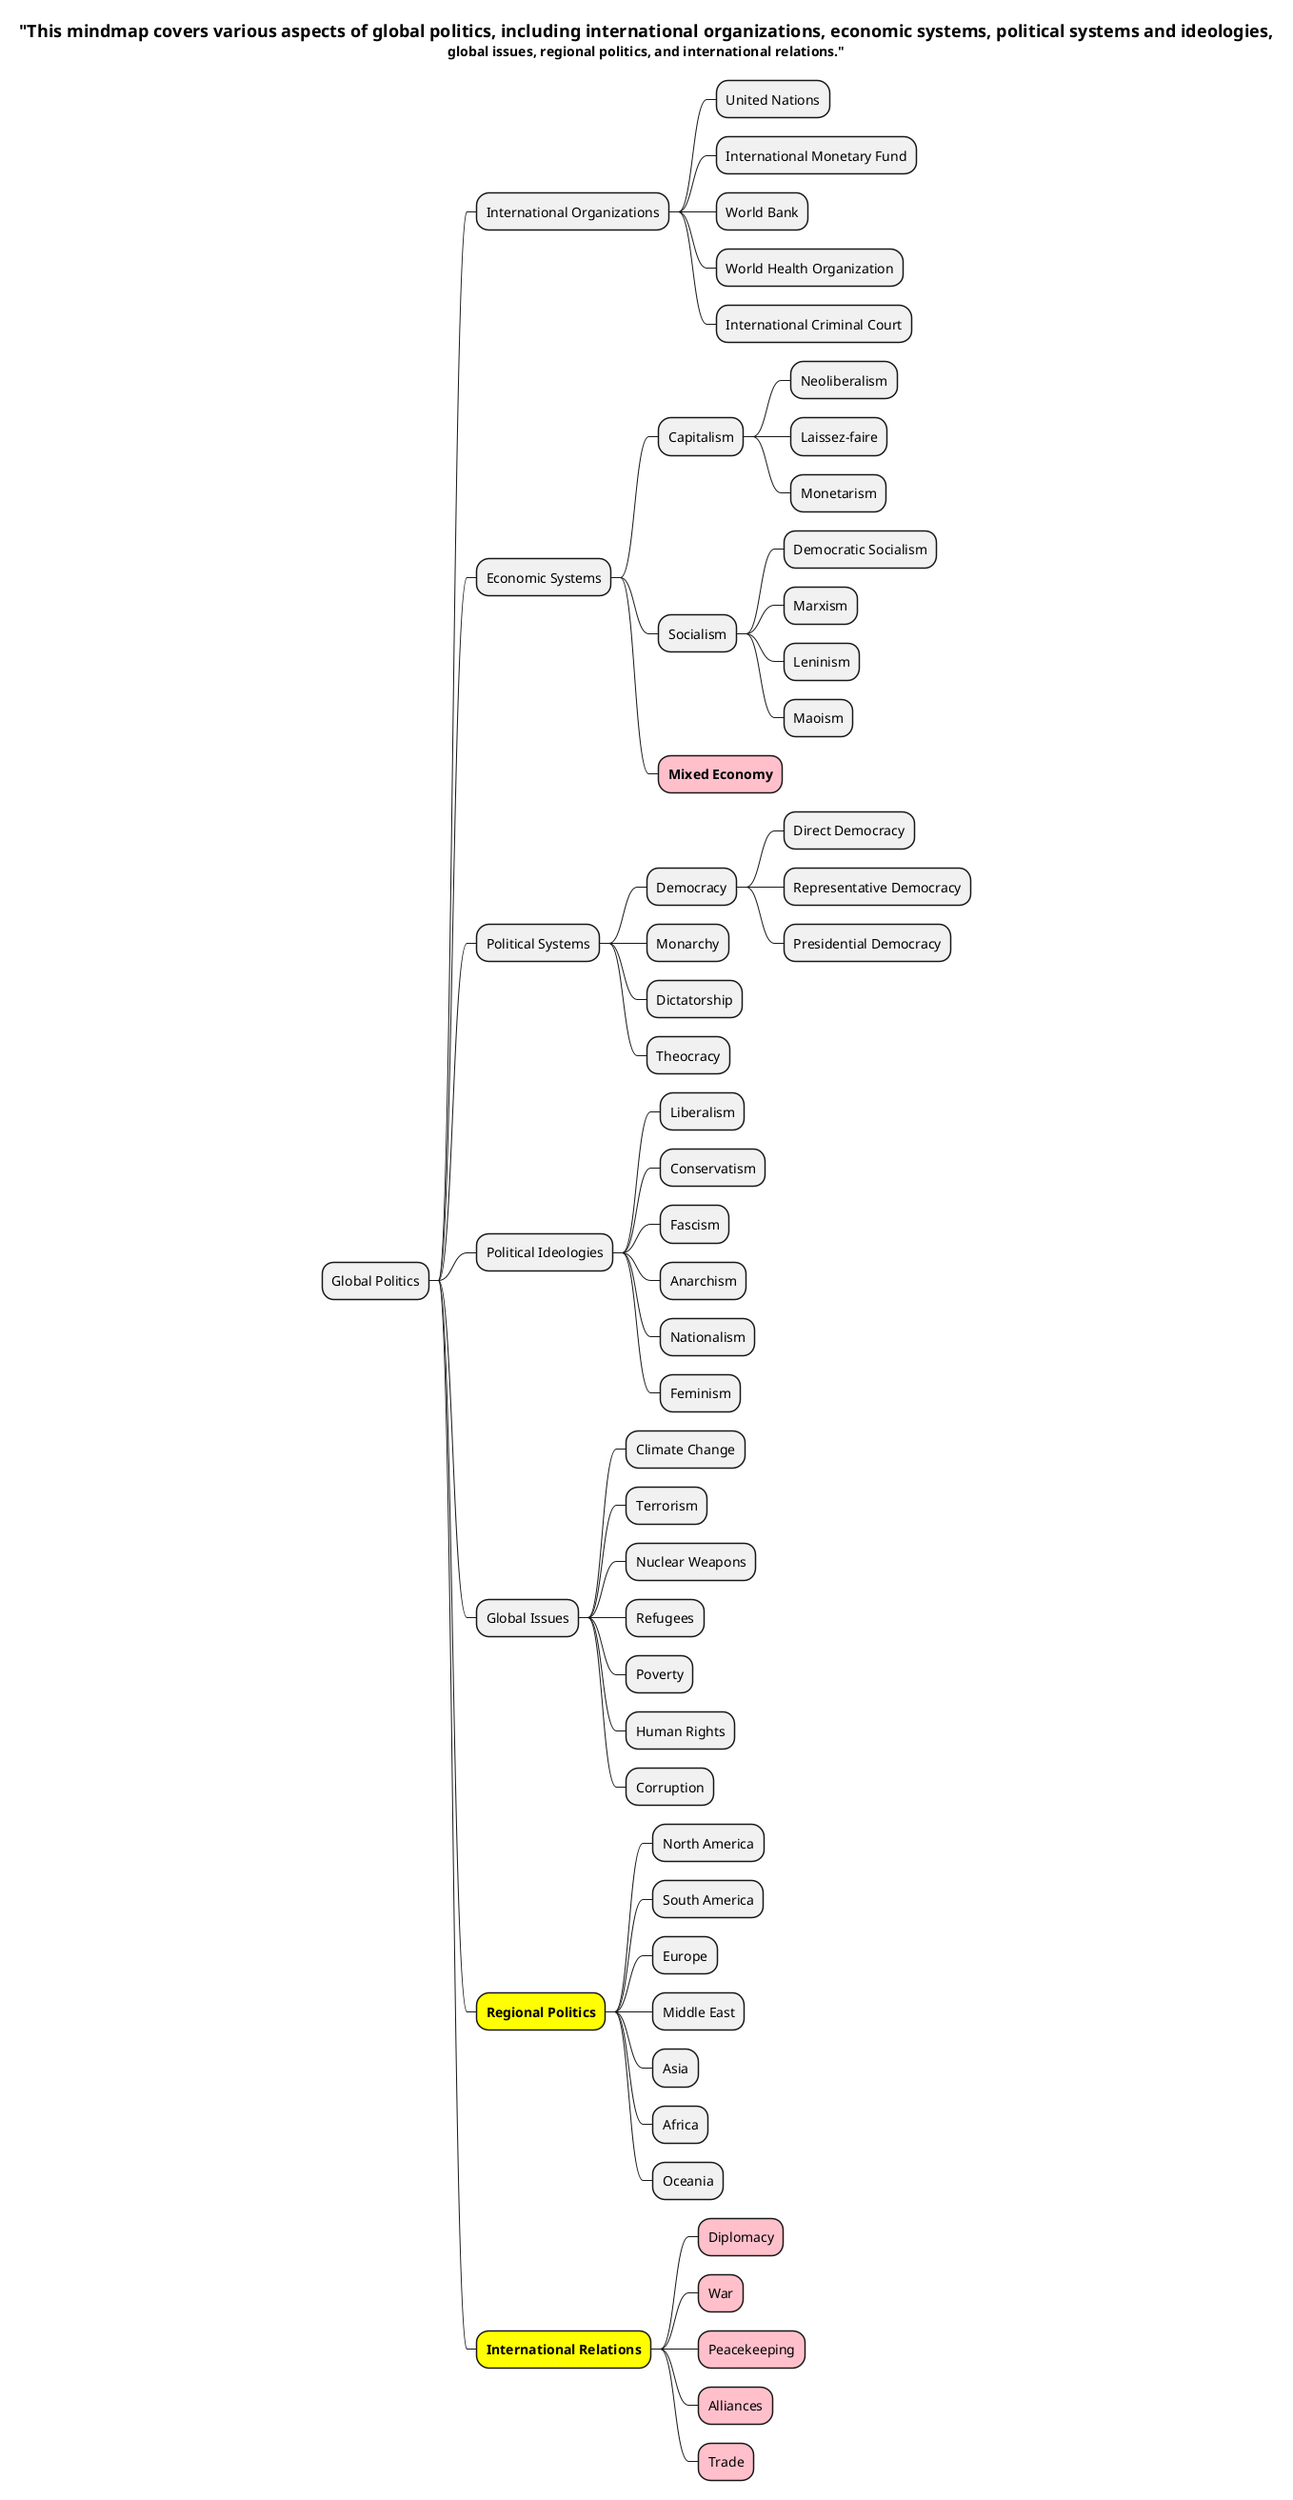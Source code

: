 @startmindmap
title = "This mindmap covers various aspects of global politics, including international organizations, economic systems, political systems and ideologies, \nglobal issues, regional politics, and international relations."

* Global Politics

** International Organizations
*** United Nations
*** International Monetary Fund
*** World Bank
*** World Health Organization
*** International Criminal Court

** Economic Systems
*** Capitalism
**** Neoliberalism
**** Laissez-faire
**** Monetarism
*** Socialism
**** Democratic Socialism
**** Marxism
**** Leninism
**** Maoism
***[#pink] **Mixed Economy**

** Political Systems
*** Democracy
**** Direct Democracy
**** Representative Democracy
**** Presidential Democracy
*** Monarchy
*** Dictatorship
*** Theocracy

** Political Ideologies
*** Liberalism
*** Conservatism
*** Fascism
*** Anarchism
*** Nationalism
*** Feminism

** Global Issues
*** Climate Change
*** Terrorism
*** Nuclear Weapons
*** Refugees
*** Poverty
*** Human Rights
*** Corruption

**[#yellow] **Regional Politics**
*** North America
*** South America
*** Europe
*** Middle East
*** Asia
*** Africa
*** Oceania

**[#yellow] **International Relations**
***[#pink] Diplomacy
***[#pink] War
***[#pink] Peacekeeping
***[#pink] Alliances
***[#pink] Trade

@endmindmap

